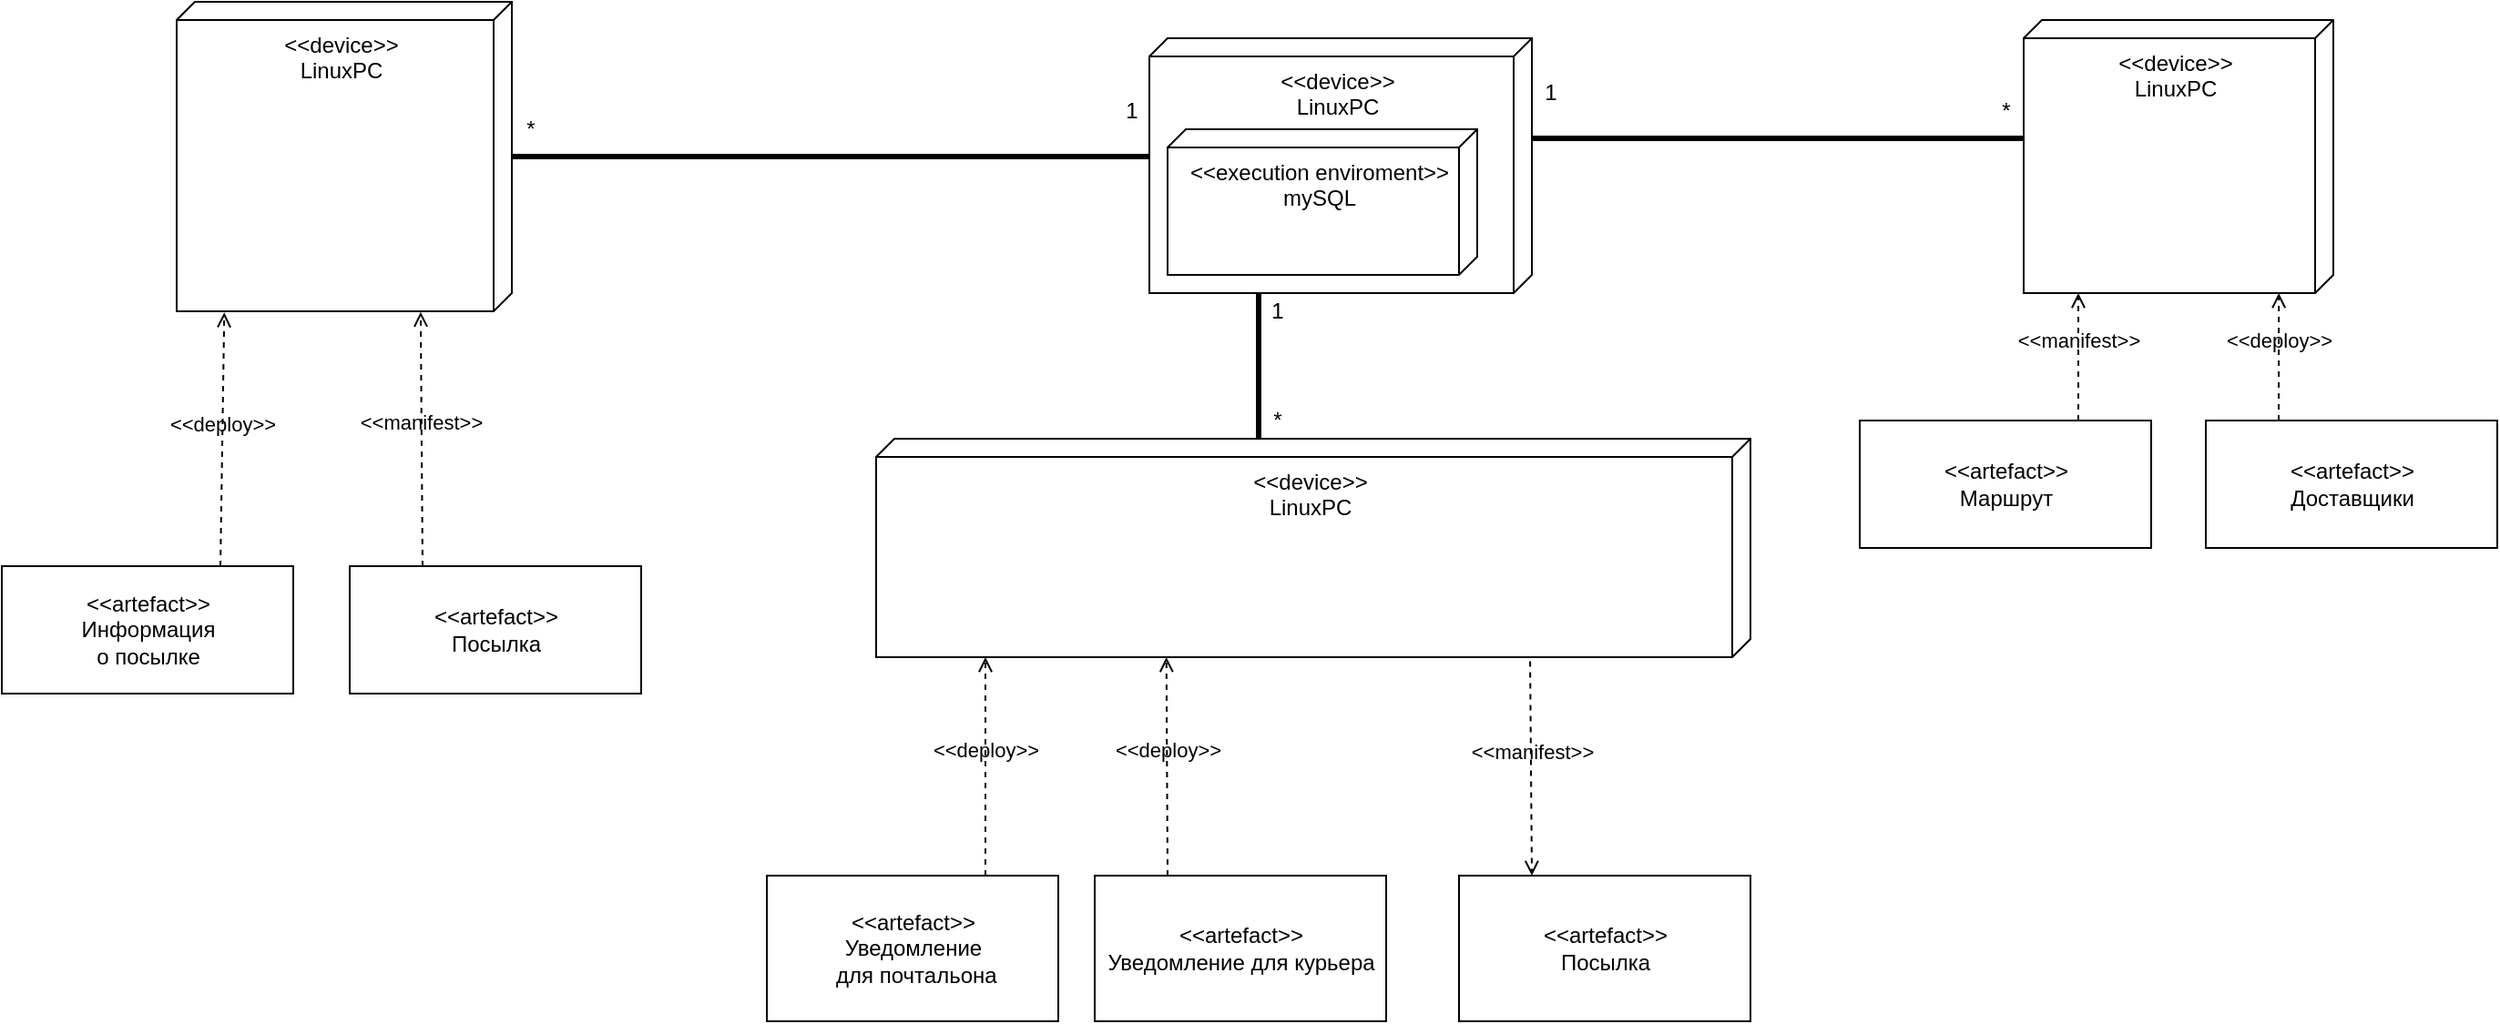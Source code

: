 <mxfile version="20.8.16" type="device"><diagram id="N-GADN3hEbA-36iFdk5G" name="Страница 1"><mxGraphModel dx="592" dy="826" grid="1" gridSize="10" guides="1" tooltips="1" connect="1" arrows="1" fold="1" page="1" pageScale="1" pageWidth="827" pageHeight="1169" math="0" shadow="0"><root><mxCell id="0"/><mxCell id="1" parent="0"/><mxCell id="T6fOxWppUkCRTVn3rpe--3" value="&amp;lt;&amp;lt;device&amp;gt;&amp;gt;&lt;br style=&quot;border-color: var(--border-color);&quot;&gt;LinuxPC" style="verticalAlign=top;align=center;shape=cube;size=10;direction=south;fontStyle=0;html=1;boundedLbl=1;spacingLeft=5;" parent="1" vertex="1"><mxGeometry x="1136" y="280" width="184" height="170" as="geometry"/></mxCell><mxCell id="T6fOxWppUkCRTVn3rpe--7" value="&amp;lt;&amp;lt;device&amp;gt;&amp;gt;&lt;br style=&quot;border-color: var(--border-color);&quot;&gt;LinuxPC" style="verticalAlign=top;align=center;shape=cube;size=10;direction=south;fontStyle=0;html=1;boundedLbl=1;spacingLeft=5;" parent="1" vertex="1"><mxGeometry x="1520" y="520" width="480" height="120" as="geometry"/></mxCell><mxCell id="B_P1oE1jM7cT5EP3Gkbk-2" value="&amp;lt;&amp;lt;artefact&amp;gt;&amp;gt;&lt;b&gt;&lt;br&gt;&lt;/b&gt;Информация&lt;br&gt;о посылке" style="text;html=1;align=center;verticalAlign=middle;dashed=0;fillColor=#ffffff;strokeColor=#000000;" parent="1" vertex="1"><mxGeometry x="1040" y="590" width="160" height="70" as="geometry"/></mxCell><mxCell id="B_P1oE1jM7cT5EP3Gkbk-3" value="&amp;lt;&amp;lt;artefact&amp;gt;&amp;gt;&lt;br&gt;Посылка" style="text;html=1;align=center;verticalAlign=middle;dashed=0;fillColor=#ffffff;strokeColor=#000000;" parent="1" vertex="1"><mxGeometry x="1231" y="590" width="160" height="70" as="geometry"/></mxCell><mxCell id="B_P1oE1jM7cT5EP3Gkbk-4" value="&amp;lt;&amp;lt;artefact&amp;gt;&amp;gt;&lt;b&gt;&lt;br&gt;&lt;/b&gt;Уведомление для курьера" style="text;html=1;align=center;verticalAlign=middle;dashed=0;fillColor=#ffffff;strokeColor=#000000;" parent="1" vertex="1"><mxGeometry x="1640" y="760" width="160" height="80" as="geometry"/></mxCell><mxCell id="B_P1oE1jM7cT5EP3Gkbk-5" value="&amp;lt;&amp;lt;artefact&amp;gt;&amp;gt;&lt;br&gt;Посылка" style="text;html=1;align=center;verticalAlign=middle;dashed=0;fillColor=#ffffff;strokeColor=#000000;" parent="1" vertex="1"><mxGeometry x="1840" y="760" width="160" height="80" as="geometry"/></mxCell><mxCell id="B_P1oE1jM7cT5EP3Gkbk-6" value="&amp;lt;&amp;lt;artefact&amp;gt;&amp;gt;&lt;b&gt;&lt;br&gt;&lt;/b&gt;Уведомление&lt;br&gt;&amp;nbsp;для почтальона" style="text;html=1;align=center;verticalAlign=middle;dashed=0;fillColor=#ffffff;strokeColor=#000000;" parent="1" vertex="1"><mxGeometry x="1460" y="760" width="160" height="80" as="geometry"/></mxCell><mxCell id="B_P1oE1jM7cT5EP3Gkbk-7" value="&amp;lt;&amp;lt;artefact&amp;gt;&amp;gt;&lt;br&gt;Маршрут" style="text;html=1;align=center;verticalAlign=middle;dashed=0;fillColor=#ffffff;strokeColor=#000000;" parent="1" vertex="1"><mxGeometry x="2060" y="510" width="160" height="70" as="geometry"/></mxCell><mxCell id="B_P1oE1jM7cT5EP3Gkbk-8" value="&amp;lt;&amp;lt;artefact&amp;gt;&amp;gt;&lt;br&gt;Доставщики" style="text;html=1;align=center;verticalAlign=middle;dashed=0;fillColor=#ffffff;strokeColor=#000000;" parent="1" vertex="1"><mxGeometry x="2250" y="510" width="160" height="70" as="geometry"/></mxCell><mxCell id="B_P1oE1jM7cT5EP3Gkbk-9" value="&amp;lt;&amp;lt;deploy&amp;gt;&amp;gt;" style="html=1;verticalAlign=bottom;labelBackgroundColor=none;endArrow=open;endFill=0;dashed=1;rounded=0;exitX=0.75;exitY=0;exitDx=0;exitDy=0;entryX=1.004;entryY=0.858;entryDx=0;entryDy=0;entryPerimeter=0;" parent="1" source="B_P1oE1jM7cT5EP3Gkbk-2" target="T6fOxWppUkCRTVn3rpe--3" edge="1"><mxGeometry width="160" relative="1" as="geometry"><mxPoint x="1770" y="390" as="sourcePoint"/><mxPoint x="1930" y="390" as="targetPoint"/></mxGeometry></mxCell><mxCell id="B_P1oE1jM7cT5EP3Gkbk-10" value="&amp;lt;&amp;lt;deploy&amp;gt;&amp;gt;" style="html=1;verticalAlign=bottom;labelBackgroundColor=none;endArrow=open;endFill=0;dashed=1;rounded=0;exitX=0.25;exitY=0;exitDx=0;exitDy=0;entryX=1;entryY=0.176;entryDx=0;entryDy=0;entryPerimeter=0;" parent="1" source="B_P1oE1jM7cT5EP3Gkbk-8" edge="1"><mxGeometry width="160" relative="1" as="geometry"><mxPoint x="1610" y="500" as="sourcePoint"/><mxPoint x="2290.08" y="440" as="targetPoint"/></mxGeometry></mxCell><mxCell id="B_P1oE1jM7cT5EP3Gkbk-11" value="&amp;lt;&amp;lt;deploy&amp;gt;&amp;gt;" style="html=1;verticalAlign=bottom;labelBackgroundColor=none;endArrow=open;endFill=0;dashed=1;rounded=0;exitX=0.75;exitY=0;exitDx=0;exitDy=0;" parent="1" source="B_P1oE1jM7cT5EP3Gkbk-6" edge="1"><mxGeometry width="160" relative="1" as="geometry"><mxPoint x="1600" y="460" as="sourcePoint"/><mxPoint x="1580" y="640" as="targetPoint"/></mxGeometry></mxCell><mxCell id="B_P1oE1jM7cT5EP3Gkbk-12" value="&amp;lt;&amp;lt;deploy&amp;gt;&amp;gt;" style="html=1;verticalAlign=bottom;labelBackgroundColor=none;endArrow=open;endFill=0;dashed=1;rounded=0;exitX=0.25;exitY=0;exitDx=0;exitDy=0;entryX=1;entryY=0.668;entryDx=0;entryDy=0;entryPerimeter=0;" parent="1" source="B_P1oE1jM7cT5EP3Gkbk-4" target="T6fOxWppUkCRTVn3rpe--7" edge="1"><mxGeometry width="160" relative="1" as="geometry"><mxPoint x="1600" y="460" as="sourcePoint"/><mxPoint x="1760" y="460" as="targetPoint"/></mxGeometry></mxCell><mxCell id="B_P1oE1jM7cT5EP3Gkbk-13" value="&amp;lt;&amp;lt;manifest&amp;gt;&amp;gt;" style="html=1;verticalAlign=bottom;labelBackgroundColor=none;endArrow=open;endFill=0;dashed=1;rounded=0;exitX=0.25;exitY=0;exitDx=0;exitDy=0;entryX=1.002;entryY=0.272;entryDx=0;entryDy=0;entryPerimeter=0;" parent="1" source="B_P1oE1jM7cT5EP3Gkbk-3" target="T6fOxWppUkCRTVn3rpe--3" edge="1"><mxGeometry width="160" relative="1" as="geometry"><mxPoint x="1290" y="420" as="sourcePoint"/><mxPoint x="1390" y="480" as="targetPoint"/></mxGeometry></mxCell><mxCell id="B_P1oE1jM7cT5EP3Gkbk-14" value="&amp;lt;&amp;lt;manifest&amp;gt;&amp;gt;" style="html=1;verticalAlign=bottom;labelBackgroundColor=none;endArrow=open;endFill=0;dashed=1;rounded=0;entryX=0.25;entryY=0;entryDx=0;entryDy=0;exitX=1.019;exitY=0.252;exitDx=0;exitDy=0;exitPerimeter=0;" parent="1" source="T6fOxWppUkCRTVn3rpe--7" target="B_P1oE1jM7cT5EP3Gkbk-5" edge="1"><mxGeometry width="160" relative="1" as="geometry"><mxPoint x="1310.0" y="470" as="sourcePoint"/><mxPoint x="1291" y="640" as="targetPoint"/></mxGeometry></mxCell><mxCell id="B_P1oE1jM7cT5EP3Gkbk-15" value="&amp;lt;&amp;lt;manifest&amp;gt;&amp;gt;" style="html=1;verticalAlign=bottom;labelBackgroundColor=none;endArrow=open;endFill=0;dashed=1;rounded=0;exitX=0.75;exitY=0;exitDx=0;exitDy=0;" parent="1" source="B_P1oE1jM7cT5EP3Gkbk-7" edge="1"><mxGeometry width="160" relative="1" as="geometry"><mxPoint x="1330.0" y="520" as="sourcePoint"/><mxPoint x="2180" y="440" as="targetPoint"/></mxGeometry></mxCell><mxCell id="B_P1oE1jM7cT5EP3Gkbk-16" value="" style="endArrow=none;startArrow=none;endFill=0;startFill=0;endSize=8;html=1;verticalAlign=bottom;labelBackgroundColor=none;strokeWidth=3;rounded=0;entryX=0;entryY=0;entryDx=75;entryDy=170;entryPerimeter=0;" parent="1" edge="1"><mxGeometry width="160" relative="1" as="geometry"><mxPoint x="1880" y="355" as="sourcePoint"/><mxPoint x="2150" y="355" as="targetPoint"/></mxGeometry></mxCell><mxCell id="B_P1oE1jM7cT5EP3Gkbk-17" value="" style="endArrow=none;startArrow=none;endFill=0;startFill=0;endSize=8;html=1;verticalAlign=bottom;labelBackgroundColor=none;strokeWidth=3;rounded=0;entryX=0;entryY=0;entryDx=85;entryDy=130;entryPerimeter=0;" parent="1" source="T6fOxWppUkCRTVn3rpe--3" edge="1"><mxGeometry width="160" relative="1" as="geometry"><mxPoint x="1770" y="570" as="sourcePoint"/><mxPoint x="1670.0" y="365" as="targetPoint"/></mxGeometry></mxCell><mxCell id="B_P1oE1jM7cT5EP3Gkbk-18" value="" style="endArrow=none;startArrow=none;endFill=0;startFill=0;endSize=8;html=1;verticalAlign=bottom;labelBackgroundColor=none;strokeWidth=3;rounded=0;exitX=0;exitY=0;exitDx=160;exitDy=70;exitPerimeter=0;" parent="1" edge="1"><mxGeometry width="160" relative="1" as="geometry"><mxPoint x="1730" y="440" as="sourcePoint"/><mxPoint x="1730" y="520" as="targetPoint"/></mxGeometry></mxCell><mxCell id="B_P1oE1jM7cT5EP3Gkbk-19" value="*" style="text;html=1;align=center;verticalAlign=middle;resizable=0;points=[];autosize=1;strokeColor=none;fillColor=none;" parent="1" vertex="1"><mxGeometry x="1320" y="340" width="20" height="20" as="geometry"/></mxCell><mxCell id="B_P1oE1jM7cT5EP3Gkbk-20" value="1" style="text;html=1;align=center;verticalAlign=middle;resizable=0;points=[];autosize=1;strokeColor=none;fillColor=none;" parent="1" vertex="1"><mxGeometry x="1650" y="330" width="20" height="20" as="geometry"/></mxCell><mxCell id="B_P1oE1jM7cT5EP3Gkbk-21" value="1" style="text;html=1;align=center;verticalAlign=middle;resizable=0;points=[];autosize=1;strokeColor=none;fillColor=none;" parent="1" vertex="1"><mxGeometry x="1880" y="320" width="20" height="20" as="geometry"/></mxCell><mxCell id="B_P1oE1jM7cT5EP3Gkbk-22" value="1" style="text;html=1;align=center;verticalAlign=middle;resizable=0;points=[];autosize=1;strokeColor=none;fillColor=none;" parent="1" vertex="1"><mxGeometry x="1730" y="440" width="20" height="20" as="geometry"/></mxCell><mxCell id="B_P1oE1jM7cT5EP3Gkbk-23" value="*" style="text;html=1;align=center;verticalAlign=middle;resizable=0;points=[];autosize=1;strokeColor=none;fillColor=none;" parent="1" vertex="1"><mxGeometry x="1730" y="500" width="20" height="20" as="geometry"/></mxCell><mxCell id="B_P1oE1jM7cT5EP3Gkbk-24" value="*" style="text;html=1;align=center;verticalAlign=middle;resizable=0;points=[];autosize=1;strokeColor=none;fillColor=none;" parent="1" vertex="1"><mxGeometry x="2130" y="330" width="20" height="20" as="geometry"/></mxCell><mxCell id="t3Z-KG5jQFGmMBw8vzxu-1" value="&lt;div style=&quot;&quot;&gt;&lt;span style=&quot;background-color: initial;&quot;&gt;&amp;lt;&amp;lt;device&amp;gt;&amp;gt;&lt;/span&gt;&lt;/div&gt;&lt;div style=&quot;&quot;&gt;&lt;span style=&quot;background-color: initial;&quot;&gt;LinuxPC&lt;/span&gt;&lt;/div&gt;" style="verticalAlign=top;align=center;shape=cube;size=10;direction=south;fontStyle=0;html=1;boundedLbl=1;spacingLeft=5;" vertex="1" parent="1"><mxGeometry x="2150" y="290" width="170" height="150" as="geometry"/></mxCell><mxCell id="t3Z-KG5jQFGmMBw8vzxu-3" value="&amp;lt;&amp;lt;device&amp;gt;&amp;gt;&lt;br style=&quot;border-color: var(--border-color);&quot;&gt;&lt;div style=&quot;&quot;&gt;&lt;span style=&quot;background-color: initial;&quot;&gt;LinuxPC&lt;/span&gt;&lt;/div&gt;" style="verticalAlign=top;align=center;shape=cube;size=10;direction=south;fontStyle=0;html=1;boundedLbl=1;spacingLeft=5;" vertex="1" parent="1"><mxGeometry x="1670" y="300" width="210" height="140" as="geometry"/></mxCell><mxCell id="t3Z-KG5jQFGmMBw8vzxu-4" value="&amp;lt;&amp;lt;execution enviroment&amp;gt;&amp;gt;&lt;br&gt;mySQL" style="verticalAlign=top;align=center;shape=cube;size=10;direction=south;html=1;boundedLbl=1;spacingLeft=5;" vertex="1" parent="t3Z-KG5jQFGmMBw8vzxu-3"><mxGeometry width="170" height="80" relative="1" as="geometry"><mxPoint x="10" y="50" as="offset"/></mxGeometry></mxCell></root></mxGraphModel></diagram></mxfile>
